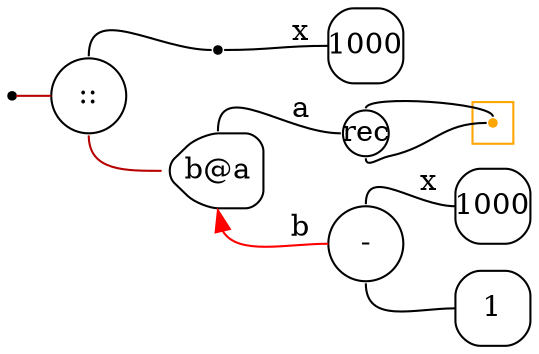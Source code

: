 digraph G {
  rankdir=LR;
  edge[arrowhead=none,arrowtail=none];
  node[fixedsize=true,shape=circle]
  size="12.133333333333333,4.987468750000001";
  labeldistance=0;
  nodesep=.175;
  ranksep=.175;

 nd1[shape=point];
 nd68[label="rec",tooltip="nd68-RecurGraph",style=rounded,width=.3,height=.3,color="#000000"];
   subgraph cluster_nd72 {
     graph[style=fill,color="orange"];ndcluster_nd72[tooltip="nd72",orientation=90,shape=point,color="orange"];
   };
   nd14[label="1000",tooltip="nd14-ConstGraph",style=rounded,orientation=90,shape=square,color="#000000"];
 nd42[label="::",tooltip="nd42-BinOpGraph",style=rounded,color="#000000"];
 nd45[label="b@a",tooltip="nd45-AppGraph",style=rounded,orientation=90,shape=house,color="#000000"];
 nd49[label="-",tooltip="nd49-BinOpGraph",style=rounded,color="#000000"];
   nd55[label="1",tooltip="nd55-ConstGraph",style=rounded,orientation=90,shape=square,color="#000000"];
 nd59[label=" ",tooltip="nd59-ContractGraph",style=rounded,orientation=90,shape=point];
   nd107[label="1000",tooltip="nd107-ConstGraph",style=rounded,orientation=90,shape=square,color="#000000"];

  nd49->nd55[tailport=s,headport=w];
  nd45->nd68[label="a",tailport=n,headport=w];
  nd45->nd49[dir=back,label="b",headport=w,tailport=s,color=red,arrowtail=normal];
  nd42->nd45[tailport=s,headport=w,color="#b70000",arrowhead=none,arrowtail=none];
  nd49->nd107[label="x",tailport=n,headport=w];
  nd42->nd59[tailport=n,headport=w];
  nd1->nd42[label="",tailport=e,headport=w,color="#b70000",arrowhead=none,arrowtail=none];
  nd59->nd14[label="x",tailport=e,headport=w];
  nd68->ndcluster_nd72[dir=back,headport=n,tailport=n];
  nd68->ndcluster_nd72[tailport=s,headport=w];
}